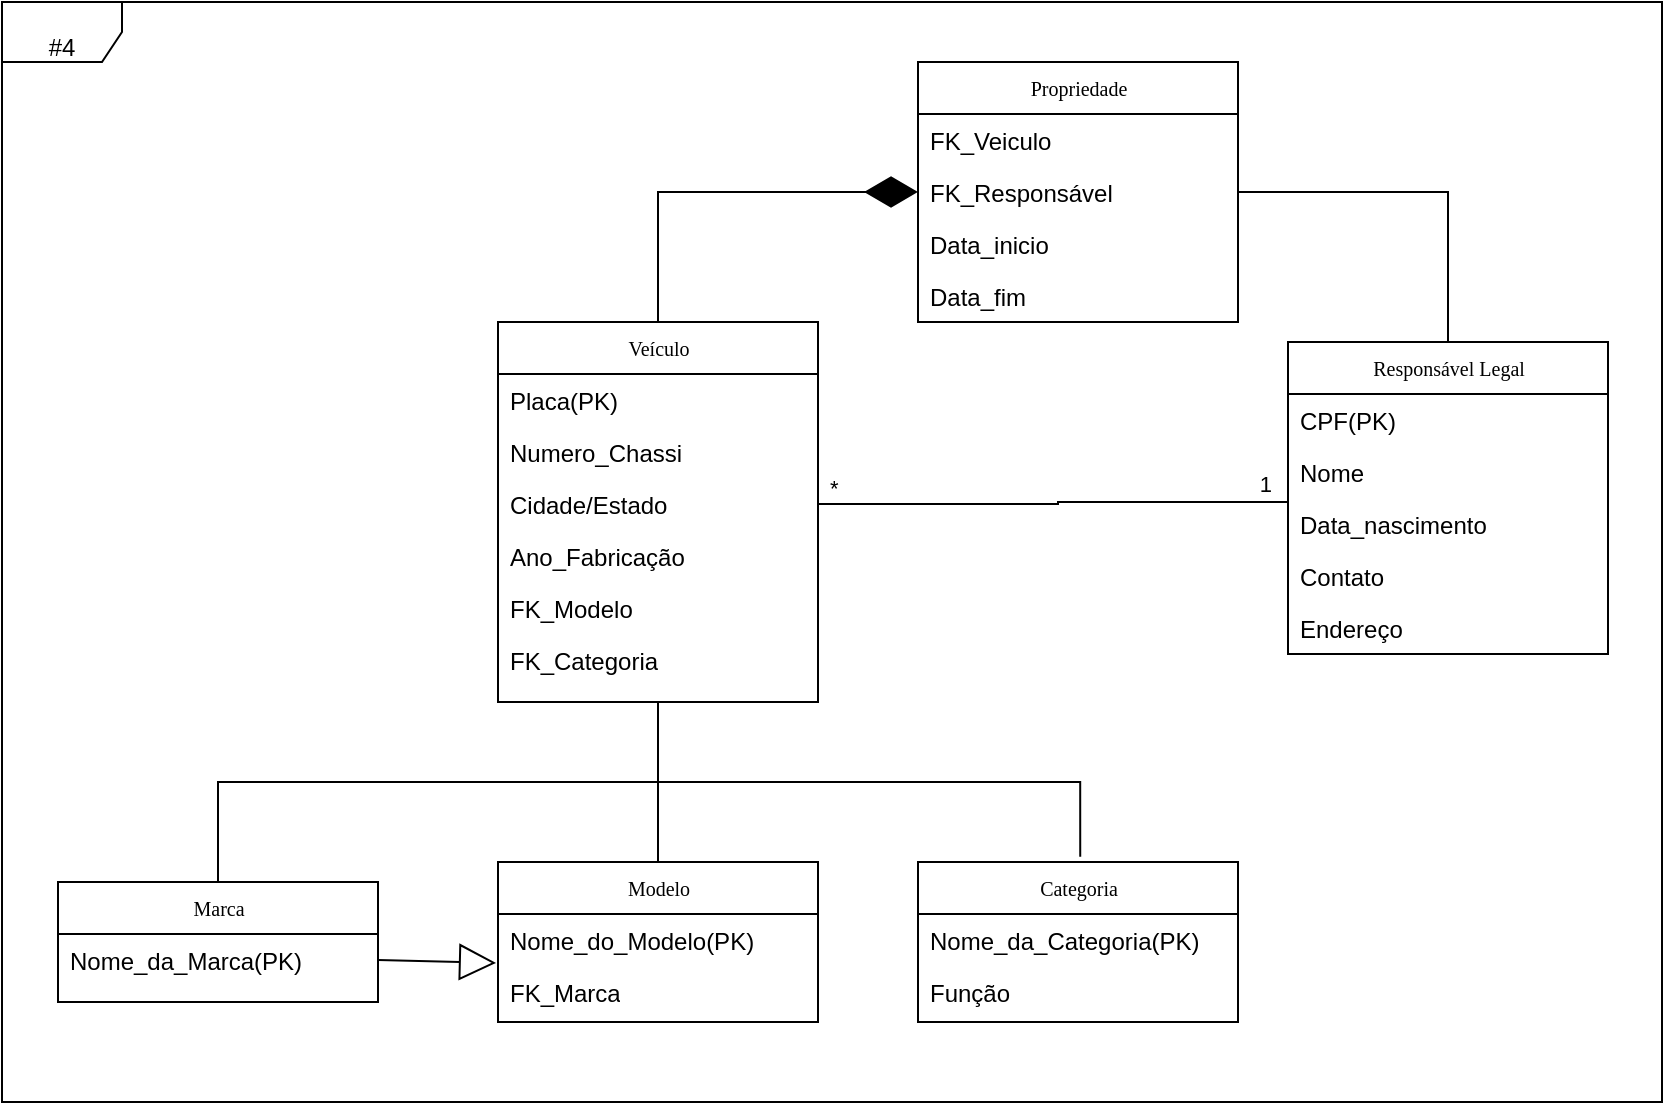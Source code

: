 <mxfile version="24.7.16">
  <diagram name="Page-1" id="c4acf3e9-155e-7222-9cf6-157b1a14988f">
    <mxGraphModel dx="815" dy="915" grid="1" gridSize="10" guides="1" tooltips="1" connect="1" arrows="1" fold="1" page="1" pageScale="1" pageWidth="850" pageHeight="1100" background="none" math="0" shadow="0">
      <root>
        <mxCell id="0" />
        <mxCell id="1" parent="0" />
        <mxCell id="5d2195bd80daf111-38" style="edgeStyle=orthogonalEdgeStyle;rounded=0;html=1;dashed=1;labelBackgroundColor=none;startFill=0;endArrow=open;endFill=0;endSize=10;fontFamily=Verdana;fontSize=10;" parent="1" edge="1">
          <mxGeometry relative="1" as="geometry">
            <Array as="points">
              <mxPoint x="590" y="721" />
            </Array>
            <mxPoint x="590" y="823.0" as="targetPoint" />
          </mxGeometry>
        </mxCell>
        <mxCell id="17acba5748e5396b-20" value="Veículo" style="swimlane;html=1;fontStyle=0;childLayout=stackLayout;horizontal=1;startSize=26;fillColor=none;horizontalStack=0;resizeParent=1;resizeLast=0;collapsible=1;marginBottom=0;swimlaneFillColor=#ffffff;rounded=0;shadow=0;comic=0;labelBackgroundColor=none;strokeWidth=1;fontFamily=Verdana;fontSize=10;align=center;" parent="1" vertex="1">
          <mxGeometry x="258" y="160" width="160" height="190" as="geometry" />
        </mxCell>
        <mxCell id="17acba5748e5396b-21" value="Placa(PK)" style="text;html=1;strokeColor=none;fillColor=none;align=left;verticalAlign=top;spacingLeft=4;spacingRight=4;whiteSpace=wrap;overflow=hidden;rotatable=0;points=[[0,0.5],[1,0.5]];portConstraint=eastwest;" parent="17acba5748e5396b-20" vertex="1">
          <mxGeometry y="26" width="160" height="26" as="geometry" />
        </mxCell>
        <mxCell id="17acba5748e5396b-24" value="Numero_Chassi" style="text;html=1;strokeColor=none;fillColor=none;align=left;verticalAlign=top;spacingLeft=4;spacingRight=4;whiteSpace=wrap;overflow=hidden;rotatable=0;points=[[0,0.5],[1,0.5]];portConstraint=eastwest;" parent="17acba5748e5396b-20" vertex="1">
          <mxGeometry y="52" width="160" height="26" as="geometry" />
        </mxCell>
        <mxCell id="17acba5748e5396b-26" value="Cidade/Estado&lt;div&gt;&lt;br&gt;&lt;div&gt;&lt;br&gt;&lt;/div&gt;&lt;/div&gt;" style="text;html=1;strokeColor=none;fillColor=none;align=left;verticalAlign=top;spacingLeft=4;spacingRight=4;whiteSpace=wrap;overflow=hidden;rotatable=0;points=[[0,0.5],[1,0.5]];portConstraint=eastwest;" parent="17acba5748e5396b-20" vertex="1">
          <mxGeometry y="78" width="160" height="26" as="geometry" />
        </mxCell>
        <mxCell id="VOTdqIs5eNJ678KMnOC1-31" value="Ano_Fabricação" style="text;html=1;strokeColor=none;fillColor=none;align=left;verticalAlign=top;spacingLeft=4;spacingRight=4;whiteSpace=wrap;overflow=hidden;rotatable=0;points=[[0,0.5],[1,0.5]];portConstraint=eastwest;" parent="17acba5748e5396b-20" vertex="1">
          <mxGeometry y="104" width="160" height="26" as="geometry" />
        </mxCell>
        <mxCell id="VOTdqIs5eNJ678KMnOC1-32" value="&lt;div&gt;FK_Modelo&lt;/div&gt;" style="text;html=1;strokeColor=none;fillColor=none;align=left;verticalAlign=top;spacingLeft=4;spacingRight=4;whiteSpace=wrap;overflow=hidden;rotatable=0;points=[[0,0.5],[1,0.5]];portConstraint=eastwest;" parent="17acba5748e5396b-20" vertex="1">
          <mxGeometry y="130" width="160" height="26" as="geometry" />
        </mxCell>
        <mxCell id="VOTdqIs5eNJ678KMnOC1-33" value="&lt;div&gt;FK_Categoria&lt;/div&gt;" style="text;html=1;strokeColor=none;fillColor=none;align=left;verticalAlign=top;spacingLeft=4;spacingRight=4;whiteSpace=wrap;overflow=hidden;rotatable=0;points=[[0,0.5],[1,0.5]];portConstraint=eastwest;" parent="17acba5748e5396b-20" vertex="1">
          <mxGeometry y="156" width="160" height="26" as="geometry" />
        </mxCell>
        <mxCell id="5d2195bd80daf111-41" style="edgeStyle=orthogonalEdgeStyle;rounded=0;html=1;dashed=1;labelBackgroundColor=none;startFill=0;endArrow=open;endFill=0;endSize=10;fontFamily=Verdana;fontSize=10;" parent="1" edge="1">
          <mxGeometry relative="1" as="geometry">
            <Array as="points" />
            <mxPoint x="730" y="628.0" as="targetPoint" />
          </mxGeometry>
        </mxCell>
        <mxCell id="5d2195bd80daf111-37" style="edgeStyle=orthogonalEdgeStyle;rounded=0;html=1;dashed=1;labelBackgroundColor=none;startFill=0;endArrow=open;endFill=0;endSize=10;fontFamily=Verdana;fontSize=10;" parent="1" edge="1">
          <mxGeometry relative="1" as="geometry">
            <Array as="points">
              <mxPoint x="570" y="590" />
            </Array>
            <mxPoint x="570" y="823.0" as="targetPoint" />
          </mxGeometry>
        </mxCell>
        <mxCell id="VOTdqIs5eNJ678KMnOC1-10" value="Marca" style="swimlane;html=1;fontStyle=0;childLayout=stackLayout;horizontal=1;startSize=26;fillColor=none;horizontalStack=0;resizeParent=1;resizeLast=0;collapsible=1;marginBottom=0;swimlaneFillColor=#ffffff;rounded=0;shadow=0;comic=0;labelBackgroundColor=none;strokeWidth=1;fontFamily=Verdana;fontSize=10;align=center;" parent="1" vertex="1">
          <mxGeometry x="38" y="440" width="160" height="60" as="geometry" />
        </mxCell>
        <mxCell id="VOTdqIs5eNJ678KMnOC1-11" value="Nome_da_Marca(PK)" style="text;html=1;strokeColor=none;fillColor=none;align=left;verticalAlign=top;spacingLeft=4;spacingRight=4;whiteSpace=wrap;overflow=hidden;rotatable=0;points=[[0,0.5],[1,0.5]];portConstraint=eastwest;" parent="VOTdqIs5eNJ678KMnOC1-10" vertex="1">
          <mxGeometry y="26" width="160" height="26" as="geometry" />
        </mxCell>
        <mxCell id="VOTdqIs5eNJ678KMnOC1-14" value="Categoria" style="swimlane;html=1;fontStyle=0;childLayout=stackLayout;horizontal=1;startSize=26;fillColor=none;horizontalStack=0;resizeParent=1;resizeLast=0;collapsible=1;marginBottom=0;swimlaneFillColor=#ffffff;rounded=0;shadow=0;comic=0;labelBackgroundColor=none;strokeWidth=1;fontFamily=Verdana;fontSize=10;align=center;" parent="1" vertex="1">
          <mxGeometry x="468" y="430" width="160" height="80" as="geometry" />
        </mxCell>
        <mxCell id="VOTdqIs5eNJ678KMnOC1-16" value="Nome_da_Categoria(PK)" style="text;html=1;strokeColor=none;fillColor=none;align=left;verticalAlign=top;spacingLeft=4;spacingRight=4;whiteSpace=wrap;overflow=hidden;rotatable=0;points=[[0,0.5],[1,0.5]];portConstraint=eastwest;" parent="VOTdqIs5eNJ678KMnOC1-14" vertex="1">
          <mxGeometry y="26" width="160" height="26" as="geometry" />
        </mxCell>
        <mxCell id="VOTdqIs5eNJ678KMnOC1-17" value="Função" style="text;html=1;strokeColor=none;fillColor=none;align=left;verticalAlign=top;spacingLeft=4;spacingRight=4;whiteSpace=wrap;overflow=hidden;rotatable=0;points=[[0,0.5],[1,0.5]];portConstraint=eastwest;" parent="VOTdqIs5eNJ678KMnOC1-14" vertex="1">
          <mxGeometry y="52" width="160" height="26" as="geometry" />
        </mxCell>
        <mxCell id="VOTdqIs5eNJ678KMnOC1-18" value="Modelo" style="swimlane;html=1;fontStyle=0;childLayout=stackLayout;horizontal=1;startSize=26;fillColor=none;horizontalStack=0;resizeParent=1;resizeLast=0;collapsible=1;marginBottom=0;swimlaneFillColor=#ffffff;rounded=0;shadow=0;comic=0;labelBackgroundColor=none;strokeWidth=1;fontFamily=Verdana;fontSize=10;align=center;" parent="1" vertex="1">
          <mxGeometry x="258" y="430" width="160" height="80" as="geometry" />
        </mxCell>
        <mxCell id="VOTdqIs5eNJ678KMnOC1-19" value="Nome_do_Modelo(PK)" style="text;html=1;strokeColor=none;fillColor=none;align=left;verticalAlign=top;spacingLeft=4;spacingRight=4;whiteSpace=wrap;overflow=hidden;rotatable=0;points=[[0,0.5],[1,0.5]];portConstraint=eastwest;" parent="VOTdqIs5eNJ678KMnOC1-18" vertex="1">
          <mxGeometry y="26" width="160" height="26" as="geometry" />
        </mxCell>
        <mxCell id="VOTdqIs5eNJ678KMnOC1-20" value="FK_Marca" style="text;html=1;strokeColor=none;fillColor=none;align=left;verticalAlign=top;spacingLeft=4;spacingRight=4;whiteSpace=wrap;overflow=hidden;rotatable=0;points=[[0,0.5],[1,0.5]];portConstraint=eastwest;" parent="VOTdqIs5eNJ678KMnOC1-18" vertex="1">
          <mxGeometry y="52" width="160" height="26" as="geometry" />
        </mxCell>
        <mxCell id="VOTdqIs5eNJ678KMnOC1-22" value="Responsável Legal" style="swimlane;html=1;fontStyle=0;childLayout=stackLayout;horizontal=1;startSize=26;fillColor=none;horizontalStack=0;resizeParent=1;resizeLast=0;collapsible=1;marginBottom=0;swimlaneFillColor=#ffffff;rounded=0;shadow=0;comic=0;labelBackgroundColor=none;strokeWidth=1;fontFamily=Verdana;fontSize=10;align=center;" parent="1" vertex="1">
          <mxGeometry x="653" y="170" width="160" height="156" as="geometry" />
        </mxCell>
        <mxCell id="VOTdqIs5eNJ678KMnOC1-23" value="CPF(PK)" style="text;html=1;strokeColor=none;fillColor=none;align=left;verticalAlign=top;spacingLeft=4;spacingRight=4;whiteSpace=wrap;overflow=hidden;rotatable=0;points=[[0,0.5],[1,0.5]];portConstraint=eastwest;" parent="VOTdqIs5eNJ678KMnOC1-22" vertex="1">
          <mxGeometry y="26" width="160" height="26" as="geometry" />
        </mxCell>
        <mxCell id="VOTdqIs5eNJ678KMnOC1-24" value="Nome" style="text;html=1;strokeColor=none;fillColor=none;align=left;verticalAlign=top;spacingLeft=4;spacingRight=4;whiteSpace=wrap;overflow=hidden;rotatable=0;points=[[0,0.5],[1,0.5]];portConstraint=eastwest;" parent="VOTdqIs5eNJ678KMnOC1-22" vertex="1">
          <mxGeometry y="52" width="160" height="26" as="geometry" />
        </mxCell>
        <mxCell id="VOTdqIs5eNJ678KMnOC1-25" value="Data_nasci&lt;span style=&quot;color: rgba(0, 0, 0, 0); font-family: monospace; font-size: 0px; text-wrap: nowrap;&quot;&gt;%3CmxGraphModel%3E%3Croot%3E%3CmxCell%20id%3D%220%22%2F%3E%3CmxCell%20id%3D%221%22%20parent%3D%220%22%2F%3E%3CmxCell%20id%3D%222%22%20value%3D%22Data_inicio%26lt%3Bdiv%26gt%3B%26lt%3Bbr%26gt%3B%26lt%3B%2Fdiv%26gt%3B%22%20style%3D%22text%3Bhtml%3D1%3BstrokeColor%3Dnone%3BfillColor%3Dnone%3Balign%3Dleft%3BverticalAlign%3Dtop%3BspacingLeft%3D4%3BspacingRight%3D4%3BwhiteSpace%3Dwrap%3Boverflow%3Dhidden%3Brotatable%3D0%3Bpoints%3D%5B%5B0%2C0.5%5D%2C%5B1%2C0.5%5D%5D%3BportConstraint%3Deastwest%3B%22%20vertex%3D%221%22%20parent%3D%221%22%3E%3CmxGeometry%20x%3D%22480%22%20y%3D%22178%22%20width%3D%22160%22%20height%3D%2232%22%20as%3D%22geometry%22%2F%3E%3C%2FmxCell%3E%3C%2Froot%3E%3C%2FmxGraphModel%3E&lt;/span&gt;mento&lt;div&gt;&lt;br&gt;&lt;/div&gt;" style="text;html=1;strokeColor=none;fillColor=none;align=left;verticalAlign=top;spacingLeft=4;spacingRight=4;whiteSpace=wrap;overflow=hidden;rotatable=0;points=[[0,0.5],[1,0.5]];portConstraint=eastwest;" parent="VOTdqIs5eNJ678KMnOC1-22" vertex="1">
          <mxGeometry y="78" width="160" height="26" as="geometry" />
        </mxCell>
        <mxCell id="VOTdqIs5eNJ678KMnOC1-36" value="&lt;div&gt;Contato&lt;/div&gt;&lt;div&gt;&lt;br&gt;&lt;/div&gt;" style="text;html=1;strokeColor=none;fillColor=none;align=left;verticalAlign=top;spacingLeft=4;spacingRight=4;whiteSpace=wrap;overflow=hidden;rotatable=0;points=[[0,0.5],[1,0.5]];portConstraint=eastwest;" parent="VOTdqIs5eNJ678KMnOC1-22" vertex="1">
          <mxGeometry y="104" width="160" height="26" as="geometry" />
        </mxCell>
        <mxCell id="VOTdqIs5eNJ678KMnOC1-37" value="&lt;div&gt;Endereço&amp;nbsp;&lt;/div&gt;&lt;div&gt;&lt;br&gt;&lt;/div&gt;" style="text;html=1;strokeColor=none;fillColor=none;align=left;verticalAlign=top;spacingLeft=4;spacingRight=4;whiteSpace=wrap;overflow=hidden;rotatable=0;points=[[0,0.5],[1,0.5]];portConstraint=eastwest;" parent="VOTdqIs5eNJ678KMnOC1-22" vertex="1">
          <mxGeometry y="130" width="160" height="26" as="geometry" />
        </mxCell>
        <mxCell id="VOTdqIs5eNJ678KMnOC1-26" value="Propriedade" style="swimlane;html=1;fontStyle=0;childLayout=stackLayout;horizontal=1;startSize=26;fillColor=none;horizontalStack=0;resizeParent=1;resizeLast=0;collapsible=1;marginBottom=0;swimlaneFillColor=#ffffff;rounded=0;shadow=0;comic=0;labelBackgroundColor=none;strokeWidth=1;fontFamily=Verdana;fontSize=10;align=center;" parent="1" vertex="1">
          <mxGeometry x="468" y="30" width="160" height="130" as="geometry" />
        </mxCell>
        <mxCell id="VOTdqIs5eNJ678KMnOC1-27" value="FK_Veiculo" style="text;html=1;strokeColor=none;fillColor=none;align=left;verticalAlign=top;spacingLeft=4;spacingRight=4;whiteSpace=wrap;overflow=hidden;rotatable=0;points=[[0,0.5],[1,0.5]];portConstraint=eastwest;" parent="VOTdqIs5eNJ678KMnOC1-26" vertex="1">
          <mxGeometry y="26" width="160" height="26" as="geometry" />
        </mxCell>
        <mxCell id="VOTdqIs5eNJ678KMnOC1-38" value="FK_Responsável&lt;div&gt;&lt;br&gt;&lt;/div&gt;" style="text;html=1;strokeColor=none;fillColor=none;align=left;verticalAlign=top;spacingLeft=4;spacingRight=4;whiteSpace=wrap;overflow=hidden;rotatable=0;points=[[0,0.5],[1,0.5]];portConstraint=eastwest;" parent="VOTdqIs5eNJ678KMnOC1-26" vertex="1">
          <mxGeometry y="52" width="160" height="26" as="geometry" />
        </mxCell>
        <mxCell id="VOTdqIs5eNJ678KMnOC1-28" value="&lt;div&gt;Data_inicio&lt;/div&gt;" style="text;html=1;strokeColor=none;fillColor=none;align=left;verticalAlign=top;spacingLeft=4;spacingRight=4;whiteSpace=wrap;overflow=hidden;rotatable=0;points=[[0,0.5],[1,0.5]];portConstraint=eastwest;" parent="VOTdqIs5eNJ678KMnOC1-26" vertex="1">
          <mxGeometry y="78" width="160" height="26" as="geometry" />
        </mxCell>
        <mxCell id="VOTdqIs5eNJ678KMnOC1-39" value="&lt;div&gt;Data_fim&lt;/div&gt;&lt;div&gt;&lt;br&gt;&lt;/div&gt;" style="text;html=1;strokeColor=none;fillColor=none;align=left;verticalAlign=top;spacingLeft=4;spacingRight=4;whiteSpace=wrap;overflow=hidden;rotatable=0;points=[[0,0.5],[1,0.5]];portConstraint=eastwest;" parent="VOTdqIs5eNJ678KMnOC1-26" vertex="1">
          <mxGeometry y="104" width="160" height="26" as="geometry" />
        </mxCell>
        <mxCell id="VOTdqIs5eNJ678KMnOC1-78" value="" style="endArrow=block;endSize=16;endFill=0;html=1;rounded=0;entryX=-0.006;entryY=0.94;entryDx=0;entryDy=0;entryPerimeter=0;exitX=1;exitY=0.5;exitDx=0;exitDy=0;" parent="1" source="VOTdqIs5eNJ678KMnOC1-11" target="VOTdqIs5eNJ678KMnOC1-19" edge="1">
          <mxGeometry x="0.022" y="-18" width="160" relative="1" as="geometry">
            <mxPoint x="188" y="320" as="sourcePoint" />
            <mxPoint x="348" y="320" as="targetPoint" />
            <mxPoint as="offset" />
          </mxGeometry>
        </mxCell>
        <mxCell id="VOTdqIs5eNJ678KMnOC1-82" value="" style="endArrow=none;html=1;edgeStyle=orthogonalEdgeStyle;rounded=0;entryX=0;entryY=0.5;entryDx=0;entryDy=0;exitX=1;exitY=0.5;exitDx=0;exitDy=0;" parent="1" source="17acba5748e5396b-26" target="VOTdqIs5eNJ678KMnOC1-25" edge="1">
          <mxGeometry relative="1" as="geometry">
            <mxPoint x="448" y="320" as="sourcePoint" />
            <mxPoint x="608" y="320" as="targetPoint" />
            <Array as="points">
              <mxPoint x="538" y="251" />
              <mxPoint x="653" y="250" />
            </Array>
          </mxGeometry>
        </mxCell>
        <mxCell id="VOTdqIs5eNJ678KMnOC1-83" value="*" style="edgeLabel;resizable=0;html=1;align=left;verticalAlign=bottom;" parent="VOTdqIs5eNJ678KMnOC1-82" connectable="0" vertex="1">
          <mxGeometry x="-1" relative="1" as="geometry">
            <mxPoint x="4" as="offset" />
          </mxGeometry>
        </mxCell>
        <mxCell id="VOTdqIs5eNJ678KMnOC1-84" value="1" style="edgeLabel;resizable=0;html=1;align=right;verticalAlign=bottom;" parent="VOTdqIs5eNJ678KMnOC1-82" connectable="0" vertex="1">
          <mxGeometry x="1" relative="1" as="geometry">
            <mxPoint x="-8" y="-12" as="offset" />
          </mxGeometry>
        </mxCell>
        <mxCell id="VOTdqIs5eNJ678KMnOC1-89" value="" style="endArrow=diamondThin;endFill=1;endSize=24;html=1;rounded=0;entryX=0;entryY=0.5;entryDx=0;entryDy=0;exitX=0.5;exitY=0;exitDx=0;exitDy=0;edgeStyle=orthogonalEdgeStyle;" parent="1" source="17acba5748e5396b-20" target="VOTdqIs5eNJ678KMnOC1-38" edge="1">
          <mxGeometry width="160" relative="1" as="geometry">
            <mxPoint x="360" y="90" as="sourcePoint" />
            <mxPoint x="520" y="90" as="targetPoint" />
          </mxGeometry>
        </mxCell>
        <mxCell id="VOTdqIs5eNJ678KMnOC1-91" value="" style="endArrow=none;html=1;edgeStyle=orthogonalEdgeStyle;rounded=0;entryX=0.5;entryY=0;entryDx=0;entryDy=0;exitX=1;exitY=0.5;exitDx=0;exitDy=0;" parent="1" source="VOTdqIs5eNJ678KMnOC1-38" target="VOTdqIs5eNJ678KMnOC1-22" edge="1">
          <mxGeometry relative="1" as="geometry">
            <mxPoint x="360" y="90" as="sourcePoint" />
            <mxPoint x="520" y="90" as="targetPoint" />
          </mxGeometry>
        </mxCell>
        <mxCell id="VOTdqIs5eNJ678KMnOC1-94" value="" style="endArrow=none;html=1;edgeStyle=orthogonalEdgeStyle;rounded=0;exitX=0.5;exitY=1;exitDx=0;exitDy=0;entryX=0.5;entryY=0;entryDx=0;entryDy=0;" parent="1" source="17acba5748e5396b-20" target="VOTdqIs5eNJ678KMnOC1-18" edge="1">
          <mxGeometry relative="1" as="geometry">
            <mxPoint x="360" y="90" as="sourcePoint" />
            <mxPoint x="520" y="90" as="targetPoint" />
          </mxGeometry>
        </mxCell>
        <mxCell id="VOTdqIs5eNJ678KMnOC1-99" value="" style="endArrow=none;html=1;edgeStyle=orthogonalEdgeStyle;rounded=0;entryX=0.5;entryY=1;entryDx=0;entryDy=0;exitX=0.5;exitY=0;exitDx=0;exitDy=0;" parent="1" source="VOTdqIs5eNJ678KMnOC1-10" target="17acba5748e5396b-20" edge="1">
          <mxGeometry relative="1" as="geometry">
            <mxPoint x="130" y="380" as="sourcePoint" />
            <mxPoint x="290" y="380" as="targetPoint" />
            <Array as="points">
              <mxPoint x="118" y="390" />
              <mxPoint x="338" y="390" />
            </Array>
          </mxGeometry>
        </mxCell>
        <mxCell id="VOTdqIs5eNJ678KMnOC1-104" value="" style="endArrow=none;html=1;edgeStyle=orthogonalEdgeStyle;rounded=0;exitX=0.5;exitY=1;exitDx=0;exitDy=0;entryX=0.507;entryY=-0.033;entryDx=0;entryDy=0;entryPerimeter=0;" parent="1" source="17acba5748e5396b-20" target="VOTdqIs5eNJ678KMnOC1-14" edge="1">
          <mxGeometry relative="1" as="geometry">
            <mxPoint x="360" y="390" as="sourcePoint" />
            <mxPoint x="520" y="390" as="targetPoint" />
          </mxGeometry>
        </mxCell>
        <mxCell id="23VNLJnq5BQD634ZEPXo-1" value="&lt;div&gt;&lt;br&gt;&lt;/div&gt;&lt;div&gt;#4&lt;/div&gt;" style="shape=umlFrame;whiteSpace=wrap;html=1;pointerEvents=0;" vertex="1" parent="1">
          <mxGeometry x="10" width="830" height="550" as="geometry" />
        </mxCell>
      </root>
    </mxGraphModel>
  </diagram>
</mxfile>
